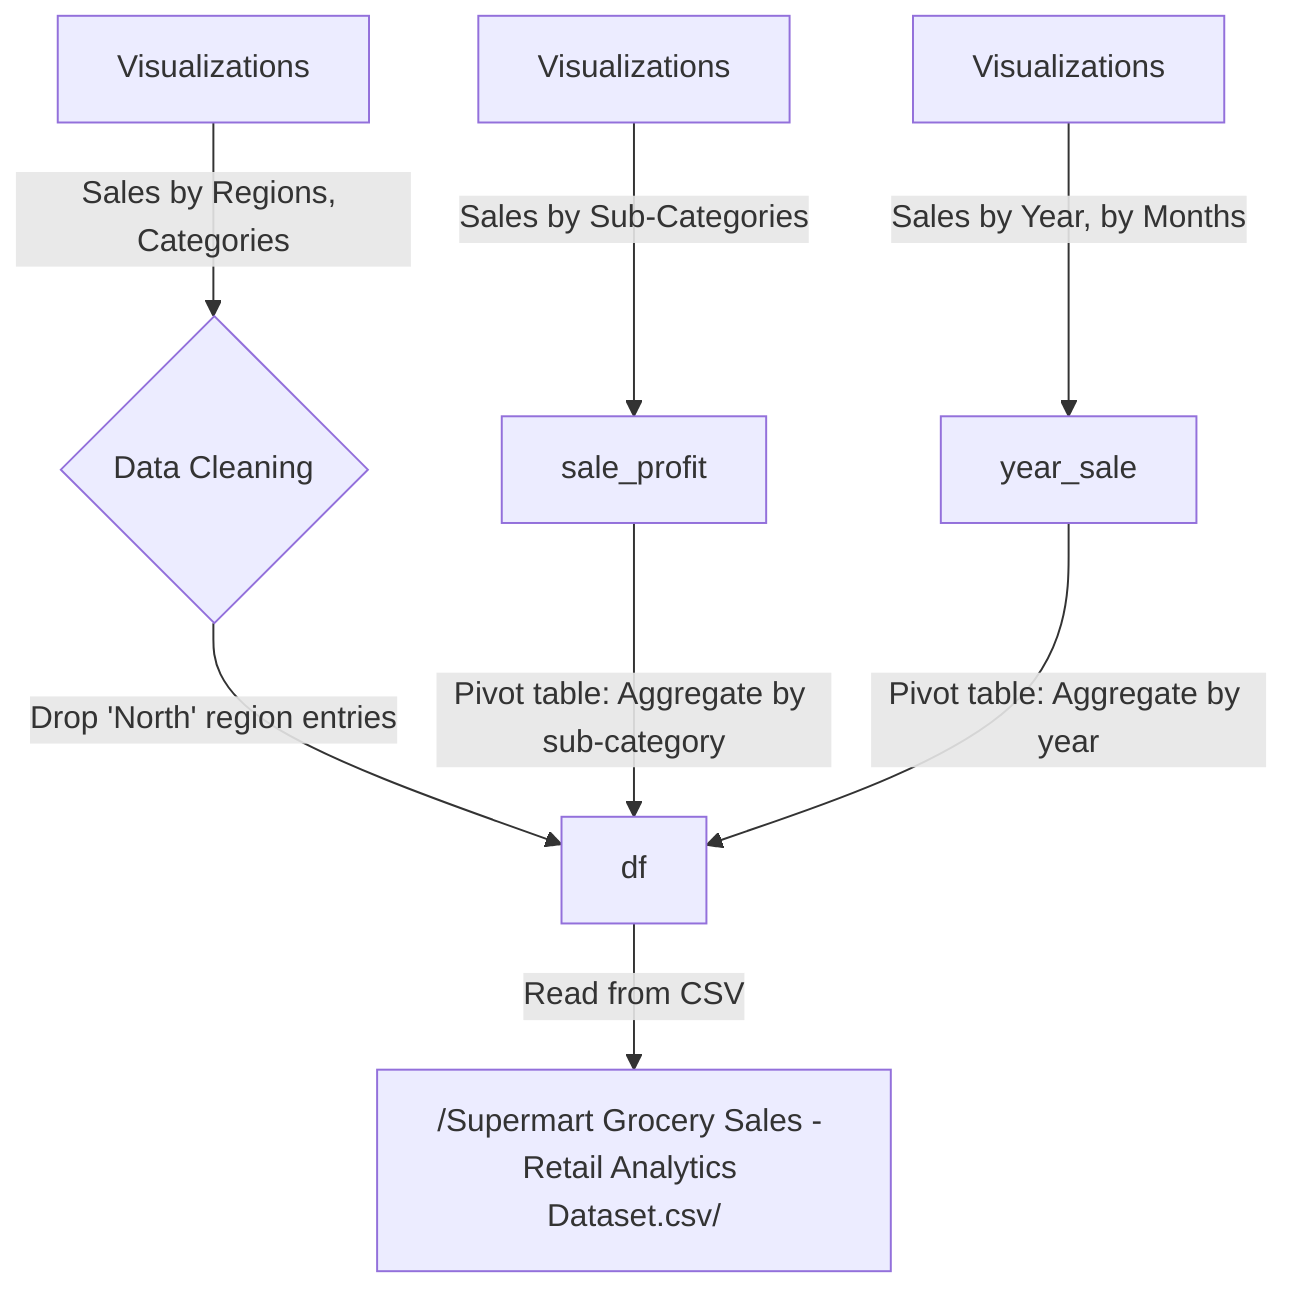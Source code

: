 flowchart TD
  %% Data Sources
  A["/Supermart Grocery Sales - Retail Analytics Dataset.csv"/] 
  %% Data Loading
  B[df] -->|Read from CSV| A 
  %% Data Cleaning
  C{Data Cleaning} -->|Drop 'North' region entries| B 
  %% Data Aggregation
  D[sale_profit] -->|Pivot table: Aggregate by sub-category| B
  E[year_sale] -->|Pivot table: Aggregate by year| B 
  %% Data Usage
  F[Visualizations] -->|Sales by Regions, Categories| C
  G[Visualizations] -->|Sales by Sub-Categories| D
  H[Visualizations] -->|Sales by Year, by Months| E